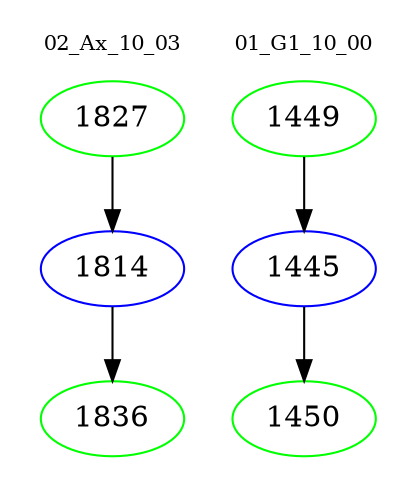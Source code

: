 digraph{
subgraph cluster_0 {
color = white
label = "02_Ax_10_03";
fontsize=10;
T0_1827 [label="1827", color="green"]
T0_1827 -> T0_1814 [color="black"]
T0_1814 [label="1814", color="blue"]
T0_1814 -> T0_1836 [color="black"]
T0_1836 [label="1836", color="green"]
}
subgraph cluster_1 {
color = white
label = "01_G1_10_00";
fontsize=10;
T1_1449 [label="1449", color="green"]
T1_1449 -> T1_1445 [color="black"]
T1_1445 [label="1445", color="blue"]
T1_1445 -> T1_1450 [color="black"]
T1_1450 [label="1450", color="green"]
}
}
